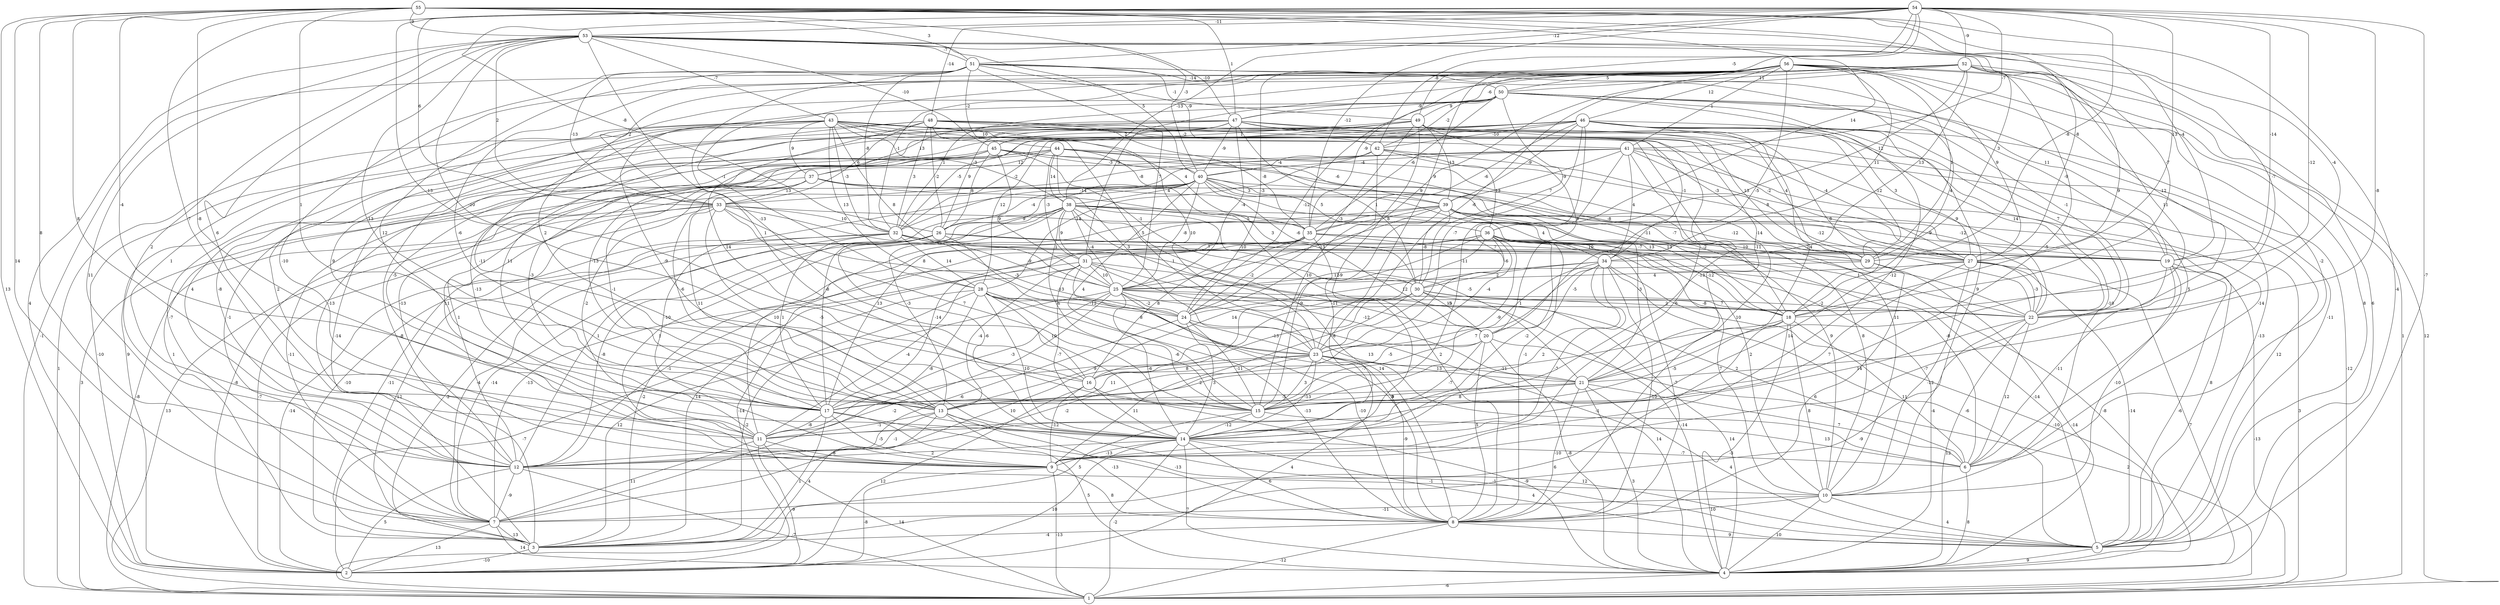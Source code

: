graph { 
	 fontname="Helvetica,Arial,sans-serif" 
	 node [shape = circle]; 
	 56 -- 1 [label = "1"];
	 56 -- 5 [label = "8"];
	 56 -- 6 [label = "-2"];
	 56 -- 13 [label = "-6"];
	 56 -- 17 [label = "12"];
	 56 -- 20 [label = "-5"];
	 56 -- 22 [label = "-12"];
	 56 -- 23 [label = "-6"];
	 56 -- 24 [label = "-3"];
	 56 -- 27 [label = "9"];
	 56 -- 28 [label = "-1"];
	 56 -- 29 [label = "1"];
	 56 -- 32 [label = "-1"];
	 56 -- 33 [label = "2"];
	 56 -- 34 [label = "11"];
	 56 -- 35 [label = "-9"];
	 56 -- 41 [label = "1"];
	 56 -- 46 [label = "12"];
	 56 -- 50 [label = "5"];
	 55 -- 2 [label = "13"];
	 55 -- 4 [label = "-4"];
	 55 -- 7 [label = "14"];
	 55 -- 11 [label = "8"];
	 55 -- 12 [label = "8"];
	 55 -- 13 [label = "1"];
	 55 -- 14 [label = "-8"];
	 55 -- 17 [label = "-4"];
	 55 -- 18 [label = "-7"];
	 55 -- 19 [label = "-4"];
	 55 -- 22 [label = "-4"];
	 55 -- 27 [label = "-8"];
	 55 -- 36 [label = "14"];
	 55 -- 40 [label = "-3"];
	 55 -- 47 [label = "1"];
	 55 -- 51 [label = "3"];
	 55 -- 53 [label = "9"];
	 54 -- 5 [label = "-7"];
	 54 -- 11 [label = "7"];
	 54 -- 16 [label = "13"];
	 54 -- 18 [label = "-12"];
	 54 -- 19 [label = "-14"];
	 54 -- 21 [label = "-8"];
	 54 -- 23 [label = "9"];
	 54 -- 26 [label = "-8"];
	 54 -- 27 [label = "13"];
	 54 -- 29 [label = "-8"];
	 54 -- 33 [label = "6"];
	 54 -- 35 [label = "-12"];
	 54 -- 38 [label = "-13"];
	 54 -- 41 [label = "-7"];
	 54 -- 42 [label = "-8"];
	 54 -- 48 [label = "-14"];
	 54 -- 49 [label = "-5"];
	 54 -- 51 [label = "-12"];
	 54 -- 52 [label = "-9"];
	 54 -- 53 [label = "-11"];
	 53 -- 2 [label = "4"];
	 53 -- 7 [label = "11"];
	 53 -- 11 [label = "6"];
	 53 -- 12 [label = "2"];
	 53 -- 13 [label = "13"];
	 53 -- 15 [label = "-13"];
	 53 -- 16 [label = "-10"];
	 53 -- 21 [label = "11"];
	 53 -- 22 [label = "-7"];
	 53 -- 29 [label = "3"];
	 53 -- 33 [label = "2"];
	 53 -- 40 [label = "5"];
	 53 -- 43 [label = "-7"];
	 53 -- 45 [label = "-10"];
	 53 -- 47 [label = "-10"];
	 53 -- 51 [label = "-7"];
	 52 -- 1 [label = "12"];
	 52 -- 5 [label = "6"];
	 52 -- 12 [label = "1"];
	 52 -- 13 [label = "2"];
	 52 -- 14 [label = "-5"];
	 52 -- 18 [label = "9"];
	 52 -- 24 [label = "9"];
	 52 -- 31 [label = "3"];
	 52 -- 34 [label = "13"];
	 52 -- 36 [label = "12"];
	 52 -- 47 [label = "-6"];
	 52 -- 50 [label = "11"];
	 51 -- 1 [label = "-1"];
	 51 -- 9 [label = "-10"];
	 51 -- 15 [label = "1"];
	 51 -- 18 [label = "4"];
	 51 -- 19 [label = "11"];
	 51 -- 25 [label = "7"];
	 51 -- 32 [label = "-8"];
	 51 -- 33 [label = "-13"];
	 51 -- 42 [label = "-9"];
	 51 -- 44 [label = "-2"];
	 51 -- 49 [label = "-1"];
	 51 -- 50 [label = "-14"];
	 50 -- 5 [label = "-11"];
	 50 -- 9 [label = "-12"];
	 50 -- 10 [label = "9"];
	 50 -- 14 [label = "-9"];
	 50 -- 19 [label = "-9"];
	 50 -- 22 [label = "-1"];
	 50 -- 24 [label = "-12"];
	 50 -- 30 [label = "7"];
	 50 -- 32 [label = "1"];
	 50 -- 35 [label = "-6"];
	 50 -- 42 [label = "-2"];
	 50 -- 47 [label = "-9"];
	 50 -- 49 [label = "9"];
	 49 -- 3 [label = "-14"];
	 49 -- 7 [label = "-7"];
	 49 -- 12 [label = "-8"];
	 49 -- 14 [label = "-9"];
	 49 -- 18 [label = "8"];
	 49 -- 20 [label = "5"];
	 49 -- 22 [label = "14"];
	 49 -- 24 [label = "-3"];
	 49 -- 29 [label = "4"];
	 49 -- 32 [label = "-5"];
	 49 -- 39 [label = "13"];
	 49 -- 45 [label = "1"];
	 48 -- 3 [label = "-8"];
	 48 -- 12 [label = "4"];
	 48 -- 14 [label = "-13"];
	 48 -- 16 [label = "14"];
	 48 -- 23 [label = "10"];
	 48 -- 26 [label = "-2"];
	 48 -- 27 [label = "-4"];
	 48 -- 32 [label = "3"];
	 48 -- 33 [label = "6"];
	 48 -- 35 [label = "-8"];
	 48 -- 42 [label = "-2"];
	 47 -- 2 [label = "9"];
	 47 -- 5 [label = "-13"];
	 47 -- 17 [label = "11"];
	 47 -- 21 [label = "-11"];
	 47 -- 22 [label = "9"];
	 47 -- 25 [label = "-4"];
	 47 -- 26 [label = "9"];
	 47 -- 29 [label = "13"];
	 47 -- 30 [label = "1"];
	 47 -- 34 [label = "-1"];
	 47 -- 37 [label = "13"];
	 47 -- 40 [label = "-9"];
	 47 -- 45 [label = "2"];
	 46 -- 1 [label = "-12"];
	 46 -- 6 [label = "5"];
	 46 -- 7 [label = "-1"];
	 46 -- 10 [label = "-10"];
	 46 -- 11 [label = "-5"];
	 46 -- 15 [label = "-11"];
	 46 -- 17 [label = "-13"];
	 46 -- 21 [label = "4"];
	 46 -- 22 [label = "7"];
	 46 -- 23 [label = "-7"];
	 46 -- 27 [label = "3"];
	 46 -- 28 [label = "12"];
	 46 -- 29 [label = "-12"];
	 46 -- 32 [label = "-2"];
	 46 -- 35 [label = "-6"];
	 46 -- 39 [label = "-9"];
	 46 -- 42 [label = "-10"];
	 45 -- 3 [label = "1"];
	 45 -- 10 [label = "11"];
	 45 -- 11 [label = "-13"];
	 45 -- 12 [label = "-13"];
	 45 -- 17 [label = "-3"];
	 45 -- 18 [label = "-7"];
	 45 -- 25 [label = "9"];
	 45 -- 26 [label = "8"];
	 45 -- 30 [label = "-1"];
	 45 -- 40 [label = "-3"];
	 44 -- 1 [label = "3"];
	 44 -- 9 [label = "11"];
	 44 -- 14 [label = "-1"];
	 44 -- 18 [label = "-11"];
	 44 -- 20 [label = "3"];
	 44 -- 22 [label = "-14"];
	 44 -- 23 [label = "3"];
	 44 -- 31 [label = "-3"];
	 44 -- 37 [label = "12"];
	 44 -- 38 [label = "14"];
	 44 -- 39 [label = "-6"];
	 43 -- 1 [label = "1"];
	 43 -- 2 [label = "-10"];
	 43 -- 8 [label = "10"];
	 43 -- 9 [label = "2"];
	 43 -- 13 [label = "-11"];
	 43 -- 17 [label = "9"];
	 43 -- 23 [label = "5"];
	 43 -- 25 [label = "8"];
	 43 -- 27 [label = "-2"];
	 43 -- 28 [label = "13"];
	 43 -- 29 [label = "-3"];
	 43 -- 32 [label = "-3"];
	 43 -- 35 [label = "4"];
	 43 -- 37 [label = "9"];
	 43 -- 38 [label = "-3"];
	 43 -- 41 [label = "10"];
	 42 -- 15 [label = "10"];
	 42 -- 22 [label = "-12"];
	 42 -- 27 [label = "8"];
	 42 -- 28 [label = "14"];
	 42 -- 32 [label = "-14"];
	 42 -- 36 [label = "13"];
	 42 -- 40 [label = "-4"];
	 41 -- 5 [label = "12"];
	 41 -- 6 [label = "-14"];
	 41 -- 9 [label = "6"];
	 41 -- 12 [label = "-13"];
	 41 -- 22 [label = "-12"];
	 41 -- 23 [label = "7"];
	 41 -- 33 [label = "-8"];
	 41 -- 34 [label = "4"];
	 41 -- 39 [label = "-9"];
	 41 -- 40 [label = "-4"];
	 40 -- 1 [label = "-8"];
	 40 -- 2 [label = "-8"];
	 40 -- 8 [label = "-1"];
	 40 -- 9 [label = "-10"];
	 40 -- 10 [label = "8"];
	 40 -- 15 [label = "4"];
	 40 -- 17 [label = "-8"];
	 40 -- 18 [label = "13"];
	 40 -- 25 [label = "-8"];
	 40 -- 26 [label = "-4"];
	 40 -- 30 [label = "-6"];
	 40 -- 36 [label = "5"];
	 40 -- 38 [label = "4"];
	 40 -- 39 [label = "3"];
	 39 -- 1 [label = "3"];
	 39 -- 5 [label = "8"];
	 39 -- 11 [label = "10"];
	 39 -- 15 [label = "-9"];
	 39 -- 17 [label = "13"];
	 39 -- 19 [label = "-9"];
	 39 -- 21 [label = "-3"];
	 39 -- 25 [label = "-13"];
	 39 -- 30 [label = "-8"];
	 39 -- 34 [label = "4"];
	 39 -- 35 [label = "8"];
	 38 -- 3 [label = "-10"];
	 38 -- 6 [label = "-8"];
	 38 -- 8 [label = "14"];
	 38 -- 9 [label = "1"];
	 38 -- 10 [label = "2"];
	 38 -- 12 [label = "1"];
	 38 -- 13 [label = "-3"];
	 38 -- 15 [label = "6"];
	 38 -- 20 [label = "1"];
	 38 -- 21 [label = "-5"];
	 38 -- 25 [label = "-4"];
	 38 -- 26 [label = "9"];
	 38 -- 31 [label = "9"];
	 38 -- 35 [label = "5"];
	 37 -- 7 [label = "-11"];
	 37 -- 8 [label = "2"];
	 37 -- 10 [label = "9"];
	 37 -- 11 [label = "-2"];
	 37 -- 12 [label = "1"];
	 37 -- 13 [label = "-6"];
	 37 -- 27 [label = "-8"];
	 37 -- 33 [label = "13"];
	 36 -- 3 [label = "14"];
	 36 -- 7 [label = "-13"];
	 36 -- 8 [label = "-7"];
	 36 -- 13 [label = "14"];
	 36 -- 14 [label = "-2"];
	 36 -- 15 [label = "-9"];
	 36 -- 16 [label = "-11"];
	 36 -- 18 [label = "-12"];
	 36 -- 19 [label = "-2"];
	 36 -- 23 [label = "-4"];
	 36 -- 27 [label = "10"];
	 36 -- 29 [label = "-2"];
	 36 -- 30 [label = "-6"];
	 35 -- 2 [label = "-14"];
	 35 -- 3 [label = "-2"];
	 35 -- 4 [label = "-8"];
	 35 -- 14 [label = "-8"];
	 35 -- 16 [label = "8"];
	 35 -- 17 [label = "-14"];
	 35 -- 19 [label = "13"];
	 35 -- 22 [label = "1"];
	 35 -- 24 [label = "-2"];
	 35 -- 29 [label = "-7"];
	 35 -- 31 [label = "-10"];
	 34 -- 4 [label = "-10"];
	 34 -- 5 [label = "-6"];
	 34 -- 8 [label = "-10"];
	 34 -- 9 [label = "-7"];
	 34 -- 13 [label = "7"];
	 34 -- 14 [label = "2"];
	 34 -- 20 [label = "-5"];
	 34 -- 23 [label = "1"];
	 34 -- 24 [label = "12"];
	 34 -- 30 [label = "2"];
	 33 -- 1 [label = "13"];
	 33 -- 2 [label = "-7"];
	 33 -- 3 [label = "-11"];
	 33 -- 13 [label = "11"];
	 33 -- 14 [label = "-5"];
	 33 -- 15 [label = "7"];
	 33 -- 19 [label = "-12"];
	 33 -- 24 [label = "8"];
	 33 -- 30 [label = "1"];
	 33 -- 32 [label = "10"];
	 32 -- 2 [label = "-14"];
	 32 -- 3 [label = "12"];
	 32 -- 7 [label = "-14"];
	 32 -- 10 [label = "7"];
	 32 -- 17 [label = "1"];
	 32 -- 24 [label = "-3"];
	 32 -- 25 [label = "-9"];
	 32 -- 28 [label = "14"];
	 32 -- 29 [label = "7"];
	 31 -- 4 [label = "-14"];
	 31 -- 6 [label = "2"];
	 31 -- 8 [label = "3"];
	 31 -- 11 [label = "-4"];
	 31 -- 12 [label = "-1"];
	 31 -- 13 [label = "-4"];
	 31 -- 14 [label = "-7"];
	 31 -- 21 [label = "-12"];
	 31 -- 25 [label = "10"];
	 30 -- 4 [label = "14"];
	 30 -- 7 [label = "10"];
	 30 -- 9 [label = "2"];
	 30 -- 11 [label = "9"];
	 30 -- 18 [label = "2"];
	 30 -- 20 [label = "13"];
	 30 -- 22 [label = "-2"];
	 29 -- 4 [label = "-14"];
	 29 -- 8 [label = "6"];
	 29 -- 25 [label = "12"];
	 28 -- 2 [label = "-7"];
	 28 -- 3 [label = "-2"];
	 28 -- 8 [label = "-13"];
	 28 -- 11 [label = "-8"];
	 28 -- 14 [label = "10"];
	 28 -- 15 [label = "-6"];
	 28 -- 16 [label = "10"];
	 28 -- 22 [label = "-8"];
	 28 -- 23 [label = "8"];
	 28 -- 24 [label = "-12"];
	 27 -- 4 [label = "7"];
	 27 -- 5 [label = "-14"];
	 27 -- 10 [label = "-12"];
	 27 -- 11 [label = "7"];
	 27 -- 17 [label = "14"];
	 27 -- 22 [label = "-3"];
	 27 -- 25 [label = "4"];
	 26 -- 3 [label = "-2"];
	 26 -- 4 [label = "-4"];
	 26 -- 5 [label = "-14"];
	 26 -- 7 [label = "-4"];
	 26 -- 12 [label = "-8"];
	 26 -- 14 [label = "-6"];
	 26 -- 19 [label = "10"];
	 26 -- 23 [label = "-13"];
	 25 -- 3 [label = "12"];
	 25 -- 4 [label = "14"];
	 25 -- 7 [label = "-2"];
	 25 -- 8 [label = "-10"];
	 25 -- 14 [label = "-6"];
	 25 -- 17 [label = "-3"];
	 25 -- 18 [label = "-5"];
	 25 -- 22 [label = "7"];
	 25 -- 24 [label = "-2"];
	 24 -- 12 [label = "-6"];
	 24 -- 14 [label = "3"];
	 24 -- 15 [label = "-11"];
	 24 -- 21 [label = "13"];
	 24 -- 23 [label = "-13"];
	 23 -- 2 [label = "4"];
	 23 -- 6 [label = "-1"];
	 23 -- 8 [label = "-9"];
	 23 -- 12 [label = "-2"];
	 23 -- 14 [label = "-13"];
	 23 -- 15 [label = "3"];
	 23 -- 16 [label = "8"];
	 23 -- 17 [label = "11"];
	 23 -- 21 [label = "13"];
	 22 -- 3 [label = "-9"];
	 22 -- 4 [label = "12"];
	 22 -- 6 [label = "12"];
	 22 -- 15 [label = "14"];
	 21 -- 4 [label = "3"];
	 21 -- 5 [label = "4"];
	 21 -- 6 [label = "7"];
	 21 -- 8 [label = "-10"];
	 21 -- 13 [label = "9"];
	 21 -- 15 [label = "8"];
	 21 -- 17 [label = "-5"];
	 20 -- 1 [label = "2"];
	 20 -- 4 [label = "-8"];
	 20 -- 8 [label = "5"];
	 20 -- 11 [label = "-7"];
	 20 -- 13 [label = "-7"];
	 20 -- 16 [label = "-5"];
	 19 -- 1 [label = "-13"];
	 19 -- 5 [label = "-6"];
	 19 -- 6 [label = "-11"];
	 19 -- 9 [label = "-7"];
	 19 -- 10 [label = "-10"];
	 18 -- 1 [label = "6"];
	 18 -- 4 [label = "-3"];
	 18 -- 6 [label = "11"];
	 18 -- 10 [label = "8"];
	 18 -- 15 [label = "-5"];
	 18 -- 17 [label = "-11"];
	 17 -- 3 [label = "1"];
	 17 -- 5 [label = "-1"];
	 17 -- 8 [label = "-13"];
	 17 -- 9 [label = "-5"];
	 17 -- 11 [label = "-8"];
	 16 -- 2 [label = "12"];
	 16 -- 4 [label = "-9"];
	 16 -- 9 [label = "-12"];
	 16 -- 14 [label = "11"];
	 15 -- 6 [label = "13"];
	 15 -- 7 [label = "5"];
	 15 -- 14 [label = "-12"];
	 14 -- 1 [label = "-2"];
	 14 -- 2 [label = "10"];
	 14 -- 4 [label = "7"];
	 14 -- 5 [label = "4"];
	 14 -- 6 [label = "-7"];
	 14 -- 8 [label = "6"];
	 14 -- 9 [label = "-13"];
	 14 -- 12 [label = "2"];
	 13 -- 3 [label = "4"];
	 13 -- 4 [label = "5"];
	 13 -- 5 [label = "12"];
	 13 -- 8 [label = "-13"];
	 13 -- 11 [label = "-1"];
	 13 -- 12 [label = "-1"];
	 12 -- 1 [label = "-7"];
	 12 -- 2 [label = "5"];
	 12 -- 7 [label = "-9"];
	 12 -- 10 [label = "-1"];
	 11 -- 1 [label = "14"];
	 11 -- 2 [label = "-9"];
	 11 -- 7 [label = "11"];
	 11 -- 9 [label = "-8"];
	 10 -- 4 [label = "10"];
	 10 -- 5 [label = "4"];
	 10 -- 7 [label = "-11"];
	 10 -- 8 [label = "10"];
	 9 -- 1 [label = "-13"];
	 9 -- 2 [label = "-8"];
	 9 -- 8 [label = "8"];
	 8 -- 1 [label = "-12"];
	 8 -- 3 [label = "-4"];
	 8 -- 5 [label = "9"];
	 7 -- 2 [label = "13"];
	 7 -- 3 [label = "13"];
	 7 -- 4 [label = "14"];
	 6 -- 4 [label = "8"];
	 5 -- 4 [label = "9"];
	 4 -- 1 [label = "-6"];
	 3 -- 2 [label = "-10"];
	 1;
	 2;
	 3;
	 4;
	 5;
	 6;
	 7;
	 8;
	 9;
	 10;
	 11;
	 12;
	 13;
	 14;
	 15;
	 16;
	 17;
	 18;
	 19;
	 20;
	 21;
	 22;
	 23;
	 24;
	 25;
	 26;
	 27;
	 28;
	 29;
	 30;
	 31;
	 32;
	 33;
	 34;
	 35;
	 36;
	 37;
	 38;
	 39;
	 40;
	 41;
	 42;
	 43;
	 44;
	 45;
	 46;
	 47;
	 48;
	 49;
	 50;
	 51;
	 52;
	 53;
	 54;
	 55;
	 56;
}
